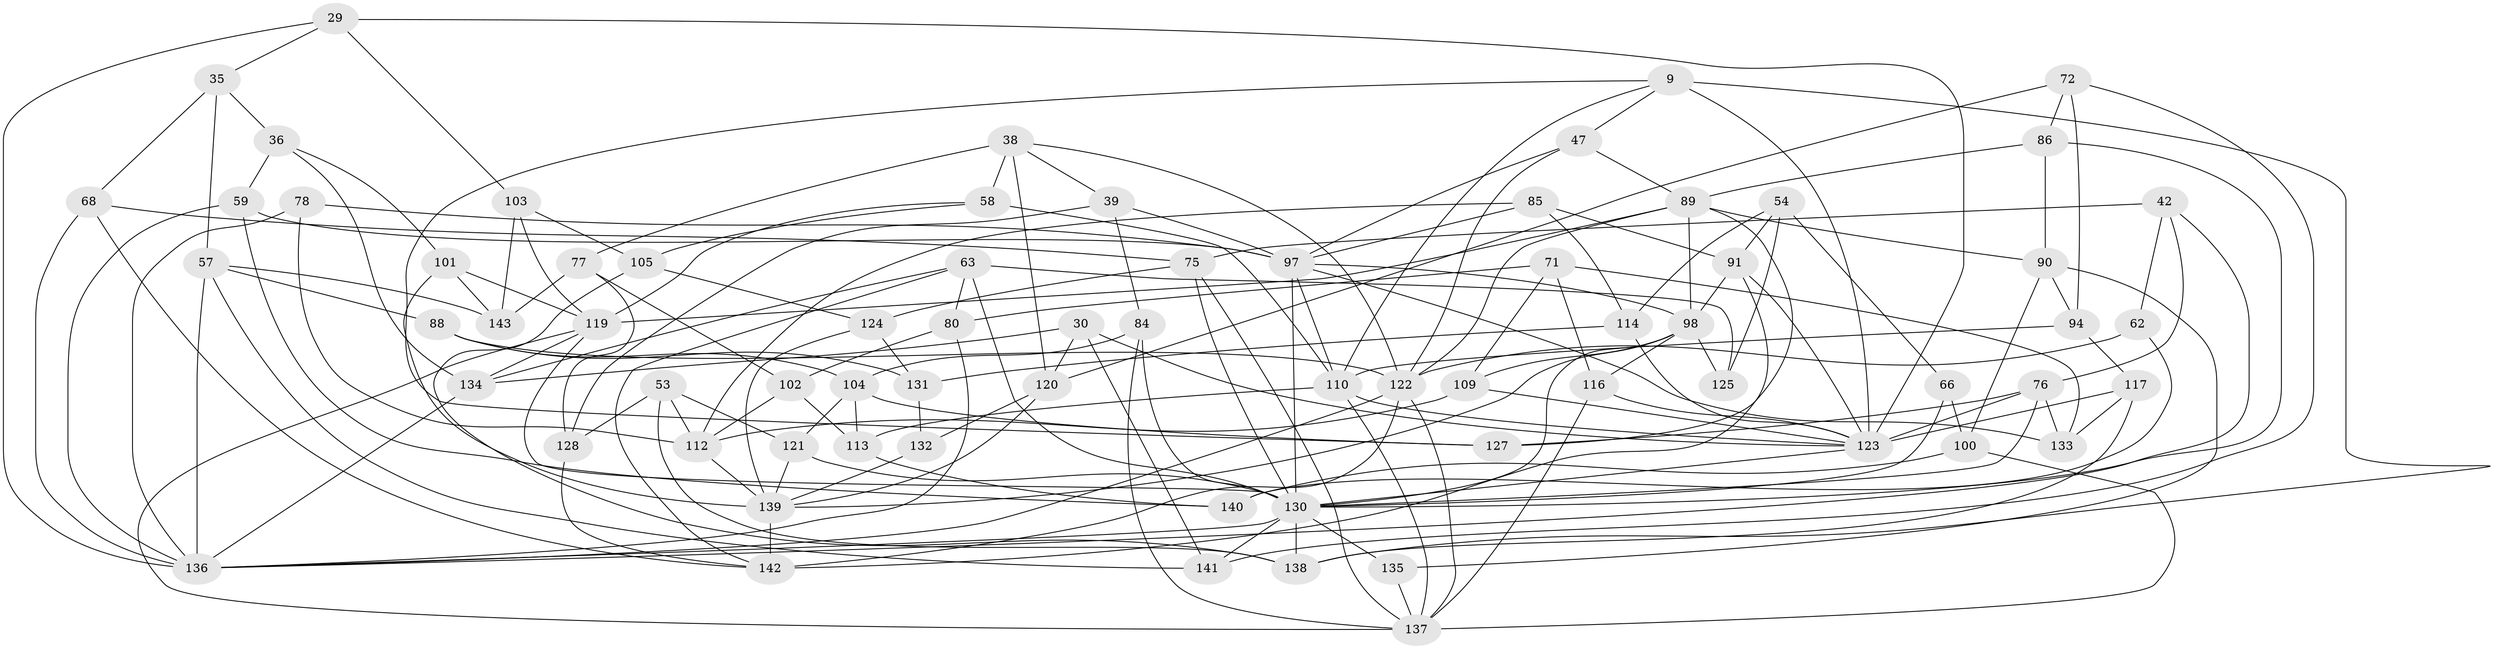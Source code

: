 // original degree distribution, {4: 1.0}
// Generated by graph-tools (version 1.1) at 2025/58/03/09/25 04:58:58]
// undirected, 71 vertices, 174 edges
graph export_dot {
graph [start="1"]
  node [color=gray90,style=filled];
  9 [super="+2"];
  29;
  30;
  35;
  36;
  38 [super="+31"];
  39;
  42;
  47;
  53;
  54;
  57 [super="+49"];
  58 [super="+16"];
  59;
  62;
  63 [super="+27"];
  66;
  68;
  71;
  72;
  75 [super="+70"];
  76 [super="+69"];
  77;
  78 [super="+52+73"];
  80;
  84;
  85;
  86;
  88 [super="+7"];
  89 [super="+28+51"];
  90 [super="+41"];
  91 [super="+65"];
  94 [super="+60"];
  97 [super="+5+61+82+95"];
  98 [super="+81+40"];
  100 [super="+99"];
  101;
  102;
  103;
  104 [super="+43"];
  105;
  109;
  110 [super="+106"];
  112 [super="+10+74"];
  113;
  114;
  116;
  117;
  119 [super="+8+87"];
  120 [super="+32"];
  121;
  122 [super="+11+93+50"];
  123 [super="+14+83"];
  124;
  125;
  127;
  128;
  130 [super="+24+44+92+115+129"];
  131;
  132;
  133;
  134 [super="+107"];
  135;
  136 [super="+4+34+19+37+118+126"];
  137 [super="+12+45"];
  138 [super="+46"];
  139 [super="+67"];
  140 [super="+48"];
  141;
  142 [super="+64+111"];
  143;
  9 -- 138 [weight=2];
  9 -- 47;
  9 -- 127;
  9 -- 123;
  9 -- 110;
  29 -- 103;
  29 -- 35;
  29 -- 123;
  29 -- 136;
  30 -- 134;
  30 -- 141;
  30 -- 120;
  30 -- 123;
  35 -- 36;
  35 -- 68;
  35 -- 57;
  36 -- 59;
  36 -- 101;
  36 -- 134;
  38 -- 122 [weight=2];
  38 -- 58 [weight=3];
  38 -- 39;
  38 -- 120;
  38 -- 77;
  39 -- 84;
  39 -- 128;
  39 -- 97;
  42 -- 62;
  42 -- 76;
  42 -- 136;
  42 -- 75;
  47 -- 122;
  47 -- 97;
  47 -- 89;
  53 -- 138;
  53 -- 121;
  53 -- 128;
  53 -- 112;
  54 -- 125;
  54 -- 66;
  54 -- 114;
  54 -- 91;
  57 -- 141;
  57 -- 136 [weight=2];
  57 -- 88;
  57 -- 143;
  58 -- 105;
  58 -- 110;
  58 -- 119;
  59 -- 140;
  59 -- 136;
  59 -- 97;
  62 -- 140 [weight=2];
  62 -- 122;
  63 -- 80;
  63 -- 134;
  63 -- 130 [weight=2];
  63 -- 125;
  63 -- 142;
  66 -- 100 [weight=2];
  66 -- 130;
  68 -- 136;
  68 -- 75;
  68 -- 142;
  71 -- 80;
  71 -- 133;
  71 -- 116;
  71 -- 109;
  72 -- 86;
  72 -- 141;
  72 -- 120;
  72 -- 94;
  75 -- 137;
  75 -- 130 [weight=2];
  75 -- 124;
  76 -- 127;
  76 -- 123 [weight=2];
  76 -- 133;
  76 -- 130;
  77 -- 143;
  77 -- 128;
  77 -- 102;
  78 -- 97 [weight=2];
  78 -- 112 [weight=2];
  78 -- 136 [weight=4];
  80 -- 102;
  80 -- 136;
  84 -- 137;
  84 -- 104;
  84 -- 130;
  85 -- 114;
  85 -- 112;
  85 -- 91;
  85 -- 97;
  86 -- 90;
  86 -- 89;
  86 -- 130;
  88 -- 131;
  88 -- 104 [weight=2];
  88 -- 122 [weight=2];
  89 -- 127;
  89 -- 90;
  89 -- 98 [weight=2];
  89 -- 122;
  89 -- 119;
  90 -- 135 [weight=2];
  90 -- 94;
  90 -- 100;
  91 -- 142 [weight=2];
  91 -- 98 [weight=3];
  91 -- 123;
  94 -- 117;
  94 -- 110 [weight=3];
  97 -- 133;
  97 -- 110 [weight=2];
  97 -- 98;
  97 -- 130 [weight=2];
  98 -- 130 [weight=5];
  98 -- 139;
  98 -- 109;
  98 -- 116;
  98 -- 125 [weight=2];
  100 -- 140 [weight=2];
  100 -- 137;
  101 -- 143;
  101 -- 139;
  101 -- 119;
  102 -- 112;
  102 -- 113;
  103 -- 143;
  103 -- 119;
  103 -- 105;
  104 -- 121;
  104 -- 113;
  104 -- 127;
  105 -- 124;
  105 -- 138;
  109 -- 112;
  109 -- 123;
  110 -- 123;
  110 -- 113;
  110 -- 137;
  112 -- 139 [weight=2];
  113 -- 140;
  114 -- 131;
  114 -- 123;
  116 -- 123;
  116 -- 137;
  117 -- 133;
  117 -- 138;
  117 -- 123;
  119 -- 134 [weight=2];
  119 -- 137;
  119 -- 130 [weight=3];
  120 -- 132 [weight=2];
  120 -- 139;
  121 -- 139;
  121 -- 130;
  122 -- 137;
  122 -- 142;
  122 -- 136;
  123 -- 130;
  124 -- 131;
  124 -- 139;
  128 -- 142;
  130 -- 138;
  130 -- 141;
  130 -- 135;
  130 -- 136 [weight=3];
  131 -- 132;
  132 -- 139;
  134 -- 136;
  135 -- 137;
  139 -- 142 [weight=2];
}
